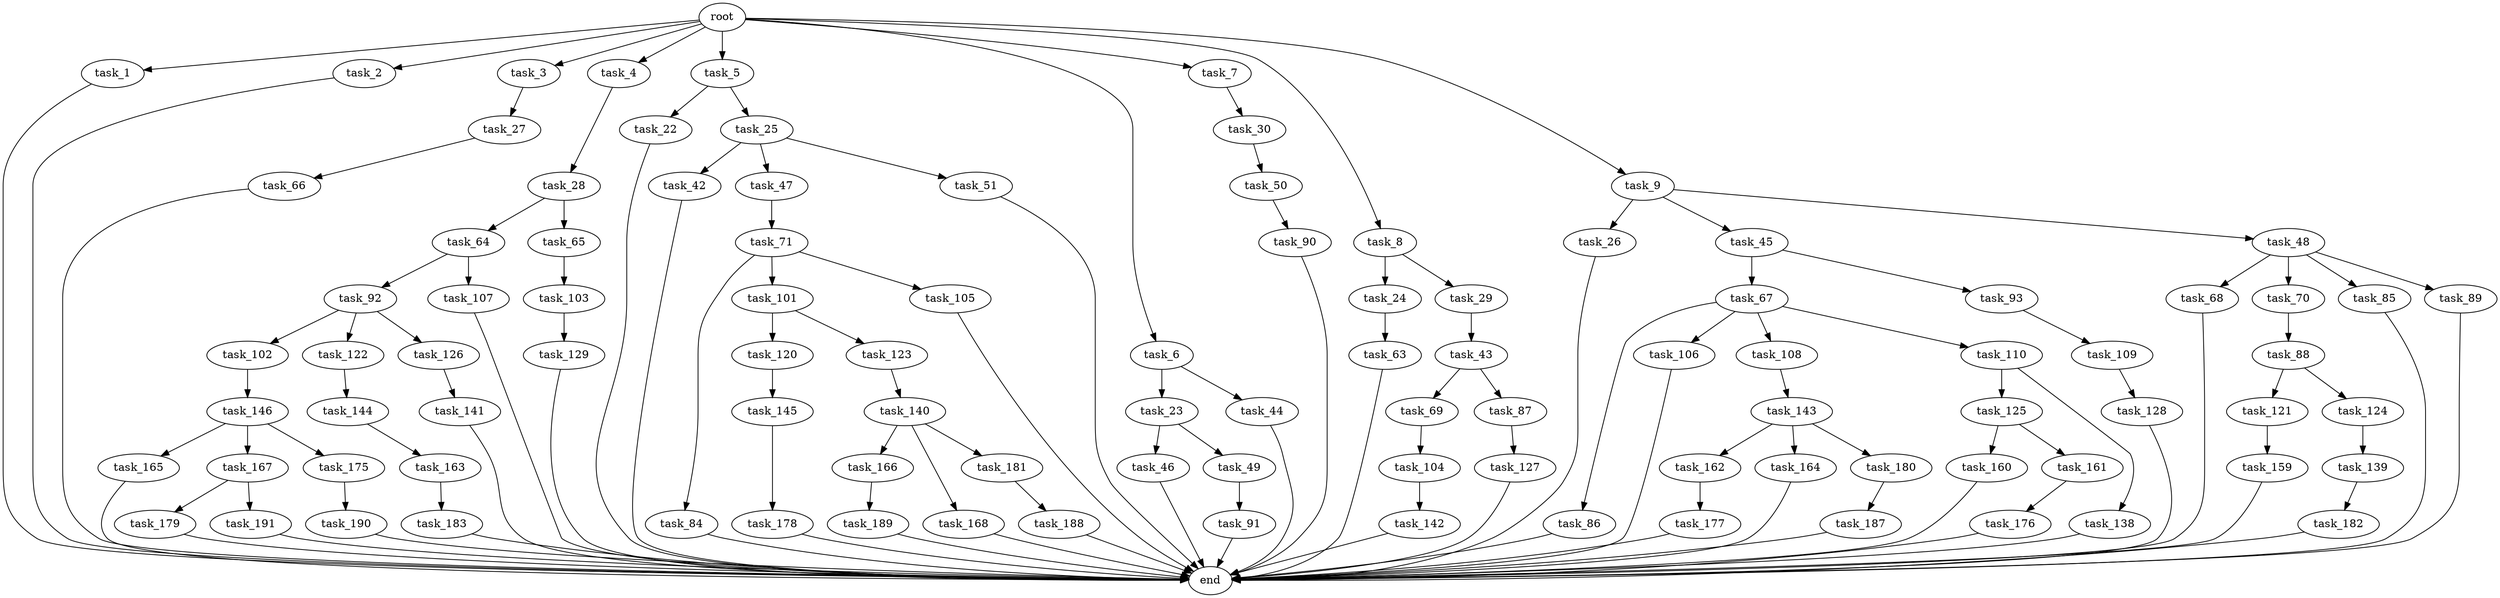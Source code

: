 digraph G {
  root [size="0.000000"];
  task_1 [size="102.400000"];
  task_2 [size="102.400000"];
  task_3 [size="102.400000"];
  task_4 [size="102.400000"];
  task_5 [size="102.400000"];
  task_6 [size="102.400000"];
  task_7 [size="102.400000"];
  task_8 [size="102.400000"];
  task_9 [size="102.400000"];
  task_22 [size="3435973836.800000"];
  task_23 [size="21474836480.000000"];
  task_24 [size="30923764531.200001"];
  task_25 [size="3435973836.800000"];
  task_26 [size="54975581388.800003"];
  task_27 [size="30923764531.200001"];
  task_28 [size="42090679500.800003"];
  task_29 [size="30923764531.200001"];
  task_30 [size="69578470195.199997"];
  task_42 [size="42090679500.800003"];
  task_43 [size="30923764531.200001"];
  task_44 [size="21474836480.000000"];
  task_45 [size="54975581388.800003"];
  task_46 [size="30923764531.200001"];
  task_47 [size="42090679500.800003"];
  task_48 [size="54975581388.800003"];
  task_49 [size="30923764531.200001"];
  task_50 [size="42090679500.800003"];
  task_51 [size="42090679500.800003"];
  task_63 [size="54975581388.800003"];
  task_64 [size="30923764531.200001"];
  task_65 [size="30923764531.200001"];
  task_66 [size="54975581388.800003"];
  task_67 [size="42090679500.800003"];
  task_68 [size="69578470195.199997"];
  task_69 [size="30923764531.200001"];
  task_70 [size="69578470195.199997"];
  task_71 [size="30923764531.200001"];
  task_84 [size="3435973836.800000"];
  task_85 [size="69578470195.199997"];
  task_86 [size="3435973836.800000"];
  task_87 [size="30923764531.200001"];
  task_88 [size="30923764531.200001"];
  task_89 [size="69578470195.199997"];
  task_90 [size="69578470195.199997"];
  task_91 [size="69578470195.199997"];
  task_92 [size="7730941132.800000"];
  task_93 [size="42090679500.800003"];
  task_101 [size="3435973836.800000"];
  task_102 [size="85899345920.000000"];
  task_103 [size="85899345920.000000"];
  task_104 [size="3435973836.800000"];
  task_105 [size="3435973836.800000"];
  task_106 [size="3435973836.800000"];
  task_107 [size="7730941132.800000"];
  task_108 [size="3435973836.800000"];
  task_109 [size="69578470195.199997"];
  task_110 [size="3435973836.800000"];
  task_120 [size="3435973836.800000"];
  task_121 [size="21474836480.000000"];
  task_122 [size="85899345920.000000"];
  task_123 [size="3435973836.800000"];
  task_124 [size="21474836480.000000"];
  task_125 [size="30923764531.200001"];
  task_126 [size="85899345920.000000"];
  task_127 [size="3435973836.800000"];
  task_128 [size="54975581388.800003"];
  task_129 [size="42090679500.800003"];
  task_138 [size="30923764531.200001"];
  task_139 [size="85899345920.000000"];
  task_140 [size="13743895347.200001"];
  task_141 [size="69578470195.199997"];
  task_142 [size="21474836480.000000"];
  task_143 [size="85899345920.000000"];
  task_144 [size="7730941132.800000"];
  task_145 [size="54975581388.800003"];
  task_146 [size="69578470195.199997"];
  task_159 [size="85899345920.000000"];
  task_160 [size="42090679500.800003"];
  task_161 [size="42090679500.800003"];
  task_162 [size="30923764531.200001"];
  task_163 [size="7730941132.800000"];
  task_164 [size="30923764531.200001"];
  task_165 [size="54975581388.800003"];
  task_166 [size="69578470195.199997"];
  task_167 [size="54975581388.800003"];
  task_168 [size="69578470195.199997"];
  task_175 [size="54975581388.800003"];
  task_176 [size="13743895347.200001"];
  task_177 [size="30923764531.200001"];
  task_178 [size="69578470195.199997"];
  task_179 [size="54975581388.800003"];
  task_180 [size="30923764531.200001"];
  task_181 [size="69578470195.199997"];
  task_182 [size="85899345920.000000"];
  task_183 [size="3435973836.800000"];
  task_187 [size="7730941132.800000"];
  task_188 [size="69578470195.199997"];
  task_189 [size="7730941132.800000"];
  task_190 [size="30923764531.200001"];
  task_191 [size="54975581388.800003"];
  end [size="0.000000"];

  root -> task_1 [size="1.000000"];
  root -> task_2 [size="1.000000"];
  root -> task_3 [size="1.000000"];
  root -> task_4 [size="1.000000"];
  root -> task_5 [size="1.000000"];
  root -> task_6 [size="1.000000"];
  root -> task_7 [size="1.000000"];
  root -> task_8 [size="1.000000"];
  root -> task_9 [size="1.000000"];
  task_1 -> end [size="1.000000"];
  task_2 -> end [size="1.000000"];
  task_3 -> task_27 [size="301989888.000000"];
  task_4 -> task_28 [size="411041792.000000"];
  task_5 -> task_22 [size="33554432.000000"];
  task_5 -> task_25 [size="33554432.000000"];
  task_6 -> task_23 [size="209715200.000000"];
  task_6 -> task_44 [size="209715200.000000"];
  task_7 -> task_30 [size="679477248.000000"];
  task_8 -> task_24 [size="301989888.000000"];
  task_8 -> task_29 [size="301989888.000000"];
  task_9 -> task_26 [size="536870912.000000"];
  task_9 -> task_45 [size="536870912.000000"];
  task_9 -> task_48 [size="536870912.000000"];
  task_22 -> end [size="1.000000"];
  task_23 -> task_46 [size="301989888.000000"];
  task_23 -> task_49 [size="301989888.000000"];
  task_24 -> task_63 [size="536870912.000000"];
  task_25 -> task_42 [size="411041792.000000"];
  task_25 -> task_47 [size="411041792.000000"];
  task_25 -> task_51 [size="411041792.000000"];
  task_26 -> end [size="1.000000"];
  task_27 -> task_66 [size="536870912.000000"];
  task_28 -> task_64 [size="301989888.000000"];
  task_28 -> task_65 [size="301989888.000000"];
  task_29 -> task_43 [size="301989888.000000"];
  task_30 -> task_50 [size="411041792.000000"];
  task_42 -> end [size="1.000000"];
  task_43 -> task_69 [size="301989888.000000"];
  task_43 -> task_87 [size="301989888.000000"];
  task_44 -> end [size="1.000000"];
  task_45 -> task_67 [size="411041792.000000"];
  task_45 -> task_93 [size="411041792.000000"];
  task_46 -> end [size="1.000000"];
  task_47 -> task_71 [size="301989888.000000"];
  task_48 -> task_68 [size="679477248.000000"];
  task_48 -> task_70 [size="679477248.000000"];
  task_48 -> task_85 [size="679477248.000000"];
  task_48 -> task_89 [size="679477248.000000"];
  task_49 -> task_91 [size="679477248.000000"];
  task_50 -> task_90 [size="679477248.000000"];
  task_51 -> end [size="1.000000"];
  task_63 -> end [size="1.000000"];
  task_64 -> task_92 [size="75497472.000000"];
  task_64 -> task_107 [size="75497472.000000"];
  task_65 -> task_103 [size="838860800.000000"];
  task_66 -> end [size="1.000000"];
  task_67 -> task_86 [size="33554432.000000"];
  task_67 -> task_106 [size="33554432.000000"];
  task_67 -> task_108 [size="33554432.000000"];
  task_67 -> task_110 [size="33554432.000000"];
  task_68 -> end [size="1.000000"];
  task_69 -> task_104 [size="33554432.000000"];
  task_70 -> task_88 [size="301989888.000000"];
  task_71 -> task_84 [size="33554432.000000"];
  task_71 -> task_101 [size="33554432.000000"];
  task_71 -> task_105 [size="33554432.000000"];
  task_84 -> end [size="1.000000"];
  task_85 -> end [size="1.000000"];
  task_86 -> end [size="1.000000"];
  task_87 -> task_127 [size="33554432.000000"];
  task_88 -> task_121 [size="209715200.000000"];
  task_88 -> task_124 [size="209715200.000000"];
  task_89 -> end [size="1.000000"];
  task_90 -> end [size="1.000000"];
  task_91 -> end [size="1.000000"];
  task_92 -> task_102 [size="838860800.000000"];
  task_92 -> task_122 [size="838860800.000000"];
  task_92 -> task_126 [size="838860800.000000"];
  task_93 -> task_109 [size="679477248.000000"];
  task_101 -> task_120 [size="33554432.000000"];
  task_101 -> task_123 [size="33554432.000000"];
  task_102 -> task_146 [size="679477248.000000"];
  task_103 -> task_129 [size="411041792.000000"];
  task_104 -> task_142 [size="209715200.000000"];
  task_105 -> end [size="1.000000"];
  task_106 -> end [size="1.000000"];
  task_107 -> end [size="1.000000"];
  task_108 -> task_143 [size="838860800.000000"];
  task_109 -> task_128 [size="536870912.000000"];
  task_110 -> task_125 [size="301989888.000000"];
  task_110 -> task_138 [size="301989888.000000"];
  task_120 -> task_145 [size="536870912.000000"];
  task_121 -> task_159 [size="838860800.000000"];
  task_122 -> task_144 [size="75497472.000000"];
  task_123 -> task_140 [size="134217728.000000"];
  task_124 -> task_139 [size="838860800.000000"];
  task_125 -> task_160 [size="411041792.000000"];
  task_125 -> task_161 [size="411041792.000000"];
  task_126 -> task_141 [size="679477248.000000"];
  task_127 -> end [size="1.000000"];
  task_128 -> end [size="1.000000"];
  task_129 -> end [size="1.000000"];
  task_138 -> end [size="1.000000"];
  task_139 -> task_182 [size="838860800.000000"];
  task_140 -> task_166 [size="679477248.000000"];
  task_140 -> task_168 [size="679477248.000000"];
  task_140 -> task_181 [size="679477248.000000"];
  task_141 -> end [size="1.000000"];
  task_142 -> end [size="1.000000"];
  task_143 -> task_162 [size="301989888.000000"];
  task_143 -> task_164 [size="301989888.000000"];
  task_143 -> task_180 [size="301989888.000000"];
  task_144 -> task_163 [size="75497472.000000"];
  task_145 -> task_178 [size="679477248.000000"];
  task_146 -> task_165 [size="536870912.000000"];
  task_146 -> task_167 [size="536870912.000000"];
  task_146 -> task_175 [size="536870912.000000"];
  task_159 -> end [size="1.000000"];
  task_160 -> end [size="1.000000"];
  task_161 -> task_176 [size="134217728.000000"];
  task_162 -> task_177 [size="301989888.000000"];
  task_163 -> task_183 [size="33554432.000000"];
  task_164 -> end [size="1.000000"];
  task_165 -> end [size="1.000000"];
  task_166 -> task_189 [size="75497472.000000"];
  task_167 -> task_179 [size="536870912.000000"];
  task_167 -> task_191 [size="536870912.000000"];
  task_168 -> end [size="1.000000"];
  task_175 -> task_190 [size="301989888.000000"];
  task_176 -> end [size="1.000000"];
  task_177 -> end [size="1.000000"];
  task_178 -> end [size="1.000000"];
  task_179 -> end [size="1.000000"];
  task_180 -> task_187 [size="75497472.000000"];
  task_181 -> task_188 [size="679477248.000000"];
  task_182 -> end [size="1.000000"];
  task_183 -> end [size="1.000000"];
  task_187 -> end [size="1.000000"];
  task_188 -> end [size="1.000000"];
  task_189 -> end [size="1.000000"];
  task_190 -> end [size="1.000000"];
  task_191 -> end [size="1.000000"];
}
